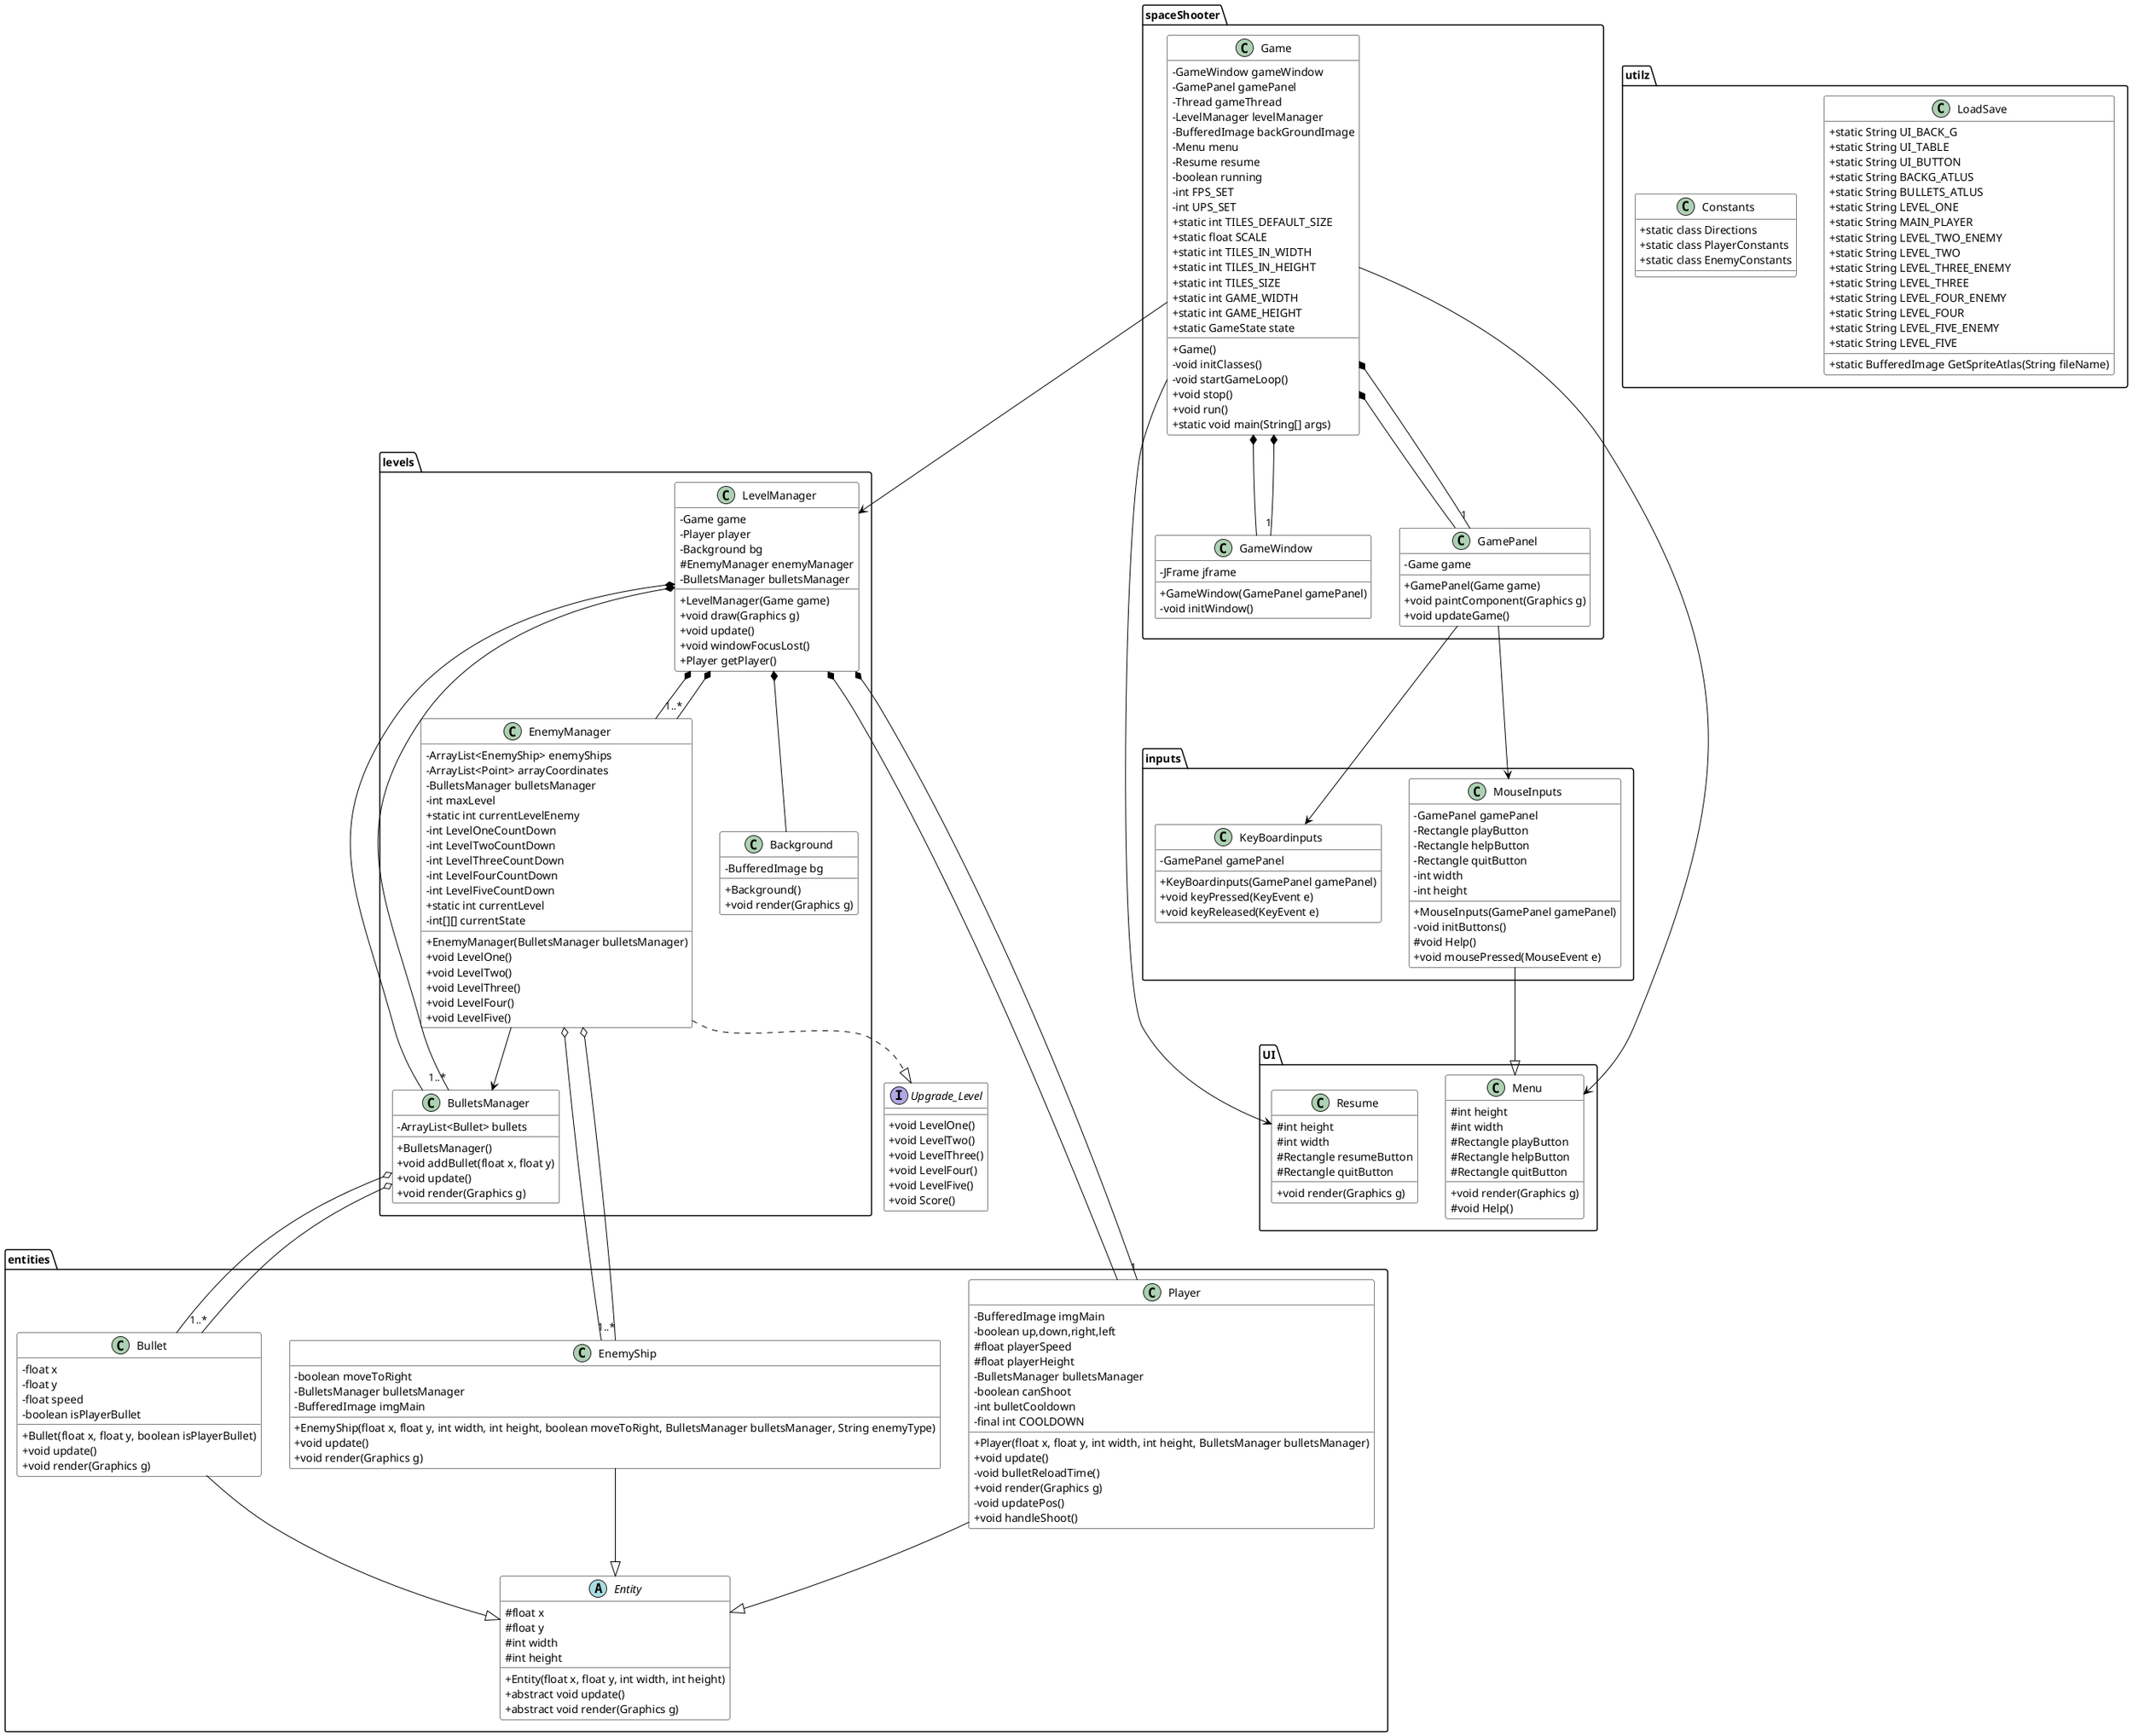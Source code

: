 @startuml Space Shooter 2D

' Style settings
skinparam classAttributeIconSize 0
skinparam class {
    BackgroundColor White
    ArrowColor Black
    BorderColor Black
}

' Package declarations
package "spaceShooter" {
    class Game {
        - GameWindow gameWindow
        - GamePanel gamePanel
        - Thread gameThread
        - LevelManager levelManager
        - BufferedImage backGroundImage
        - Menu menu
        - Resume resume
        - boolean running
        - int FPS_SET
        - int UPS_SET
        + static int TILES_DEFAULT_SIZE
        + static float SCALE
        + static int TILES_IN_WIDTH
        + static int TILES_IN_HEIGHT
        + static int TILES_SIZE
        + static int GAME_WIDTH
        + static int GAME_HEIGHT
        + static GameState state
        + Game()
        - void initClasses()
        - void startGameLoop()
        + void stop()
        + void run()
        + static void main(String[] args)
    }

    class GameWindow {
        - JFrame jframe
        + GameWindow(GamePanel gamePanel)
        - void initWindow()
    }

    class GamePanel {
        - Game game
        + GamePanel(Game game)
        + void paintComponent(Graphics g)
        + void updateGame()
    }
}

package "UI" {
    class Menu {
        # int height
        # int width
        # Rectangle playButton
        # Rectangle helpButton
        # Rectangle quitButton
        + void render(Graphics g)
        # void Help()
    }

    class Resume {
        # int height
        # int width
        # Rectangle resumeButton
        # Rectangle quitButton
        + void render(Graphics g)
    }
}

package "inputs" {
    class MouseInputs {
        - GamePanel gamePanel
        - Rectangle playButton
        - Rectangle helpButton
        - Rectangle quitButton
        - int width
        - int height
        + MouseInputs(GamePanel gamePanel)
        - void initButtons()
        # void Help()
        + void mousePressed(MouseEvent e)
    }

    class KeyBoardinputs {
        - GamePanel gamePanel
        + KeyBoardinputs(GamePanel gamePanel)
        + void keyPressed(KeyEvent e)
        + void keyReleased(KeyEvent e)
    }
}

package "levels" {
    class LevelManager {
        - Game game
        - Player player
        - Background bg
        # EnemyManager enemyManager
        - BulletsManager bulletsManager
        + LevelManager(Game game)
        + void draw(Graphics g)
        + void update()
        + void windowFocusLost()
        + Player getPlayer()
    }

    class EnemyManager {
        - ArrayList<EnemyShip> enemyShips
        - ArrayList<Point> arrayCoordinates
        - BulletsManager bulletsManager
        - int maxLevel
        + static int currentLevelEnemy
        - int LevelOneCountDown
        - int LevelTwoCountDown
        - int LevelThreeCountDown
        - int LevelFourCountDown
        - int LevelFiveCountDown
        + static int currentLevel
        - int[][] currentState
        + EnemyManager(BulletsManager bulletsManager)
        + void LevelOne()
        + void LevelTwo()
        + void LevelThree()
        + void LevelFour()
        + void LevelFive()
    }

    class BulletsManager {
        - ArrayList<Bullet> bullets
        + BulletsManager()
        + void addBullet(float x, float y)
        + void update()
        + void render(Graphics g)
    }

    class Background {
        - BufferedImage bg
        + Background()
        + void render(Graphics g)
    }
}

package "entities" {
    abstract class Entity {
        # float x
        # float y
        # int width
        # int height
        + Entity(float x, float y, int width, int height)
        + abstract void update()
        + abstract void render(Graphics g)
    }

    class Player {
        - BufferedImage imgMain
        - boolean up,down,right,left
        # float playerSpeed
        # float playerHeight
        - BulletsManager bulletsManager
        - boolean canShoot
        - int bulletCooldown
        - final int COOLDOWN
        + Player(float x, float y, int width, int height, BulletsManager bulletsManager)
        + void update()
        - void bulletReloadTime()
        + void render(Graphics g)
        - void updatePos()
        + void handleShoot()
    }

    class EnemyShip {
        - boolean moveToRight
        - BulletsManager bulletsManager
        - BufferedImage imgMain
        + EnemyShip(float x, float y, int width, int height, boolean moveToRight, BulletsManager bulletsManager, String enemyType)
        + void update()
        + void render(Graphics g)
    }

    class Bullet {
        - float x
        - float y
        - float speed
        - boolean isPlayerBullet
        + Bullet(float x, float y, boolean isPlayerBullet)
        + void update()
        + void render(Graphics g)
    }
}

package "utilz" {
    class LoadSave {
        + static String UI_BACK_G
        + static String UI_TABLE
        + static String UI_BUTTON
        + static String BACKG_ATLUS
        + static String BULLETS_ATLUS
        + static String LEVEL_ONE
        + static String MAIN_PLAYER
        + static String LEVEL_TWO_ENEMY
        + static String LEVEL_TWO
        + static String LEVEL_THREE_ENEMY
        + static String LEVEL_THREE
        + static String LEVEL_FOUR_ENEMY
        + static String LEVEL_FOUR
        + static String LEVEL_FIVE_ENEMY
        + static String LEVEL_FIVE
        + static BufferedImage GetSpriteAtlas(String fileName)
    }

    class Constants {
        + static class Directions
        + static class PlayerConstants
        + static class EnemyConstants
    }
}

' Interfaces
interface Upgrade_Level {
    + void LevelOne()
    + void LevelTwo()
    + void LevelThree()
    + void LevelFour()
    + void LevelFive()
    + void Score()
}

' Relationships
' Composition (strong ownership)
Game *-- GameWindow
Game *-- GamePanel
LevelManager *-- Player
LevelManager *-- EnemyManager
LevelManager *-- BulletsManager
LevelManager *-- Background

' Aggregation (weak ownership)
EnemyManager o-- EnemyShip
BulletsManager o-- Bullet

' Associations
Game --> LevelManager
Game --> Menu
Game --> Resume
GamePanel --> MouseInputs
GamePanel --> KeyBoardinputs
EnemyManager --> BulletsManager
MouseInputs --|> Menu

' Inheritance
EnemyManager ..|> Upgrade_Level
Player --|> Entity
EnemyShip --|> Entity
Bullet --|> Entity

' Cardinality (directly on relationships)
Game *-- "1" GameWindow
Game *-- "1" GamePanel
LevelManager *-- "1" Player
LevelManager *-- "1..*" EnemyManager
LevelManager *-- "1..*" BulletsManager
EnemyManager o-- "1..*" EnemyShip
BulletsManager o-- "1..*" Bullet

@enduml 